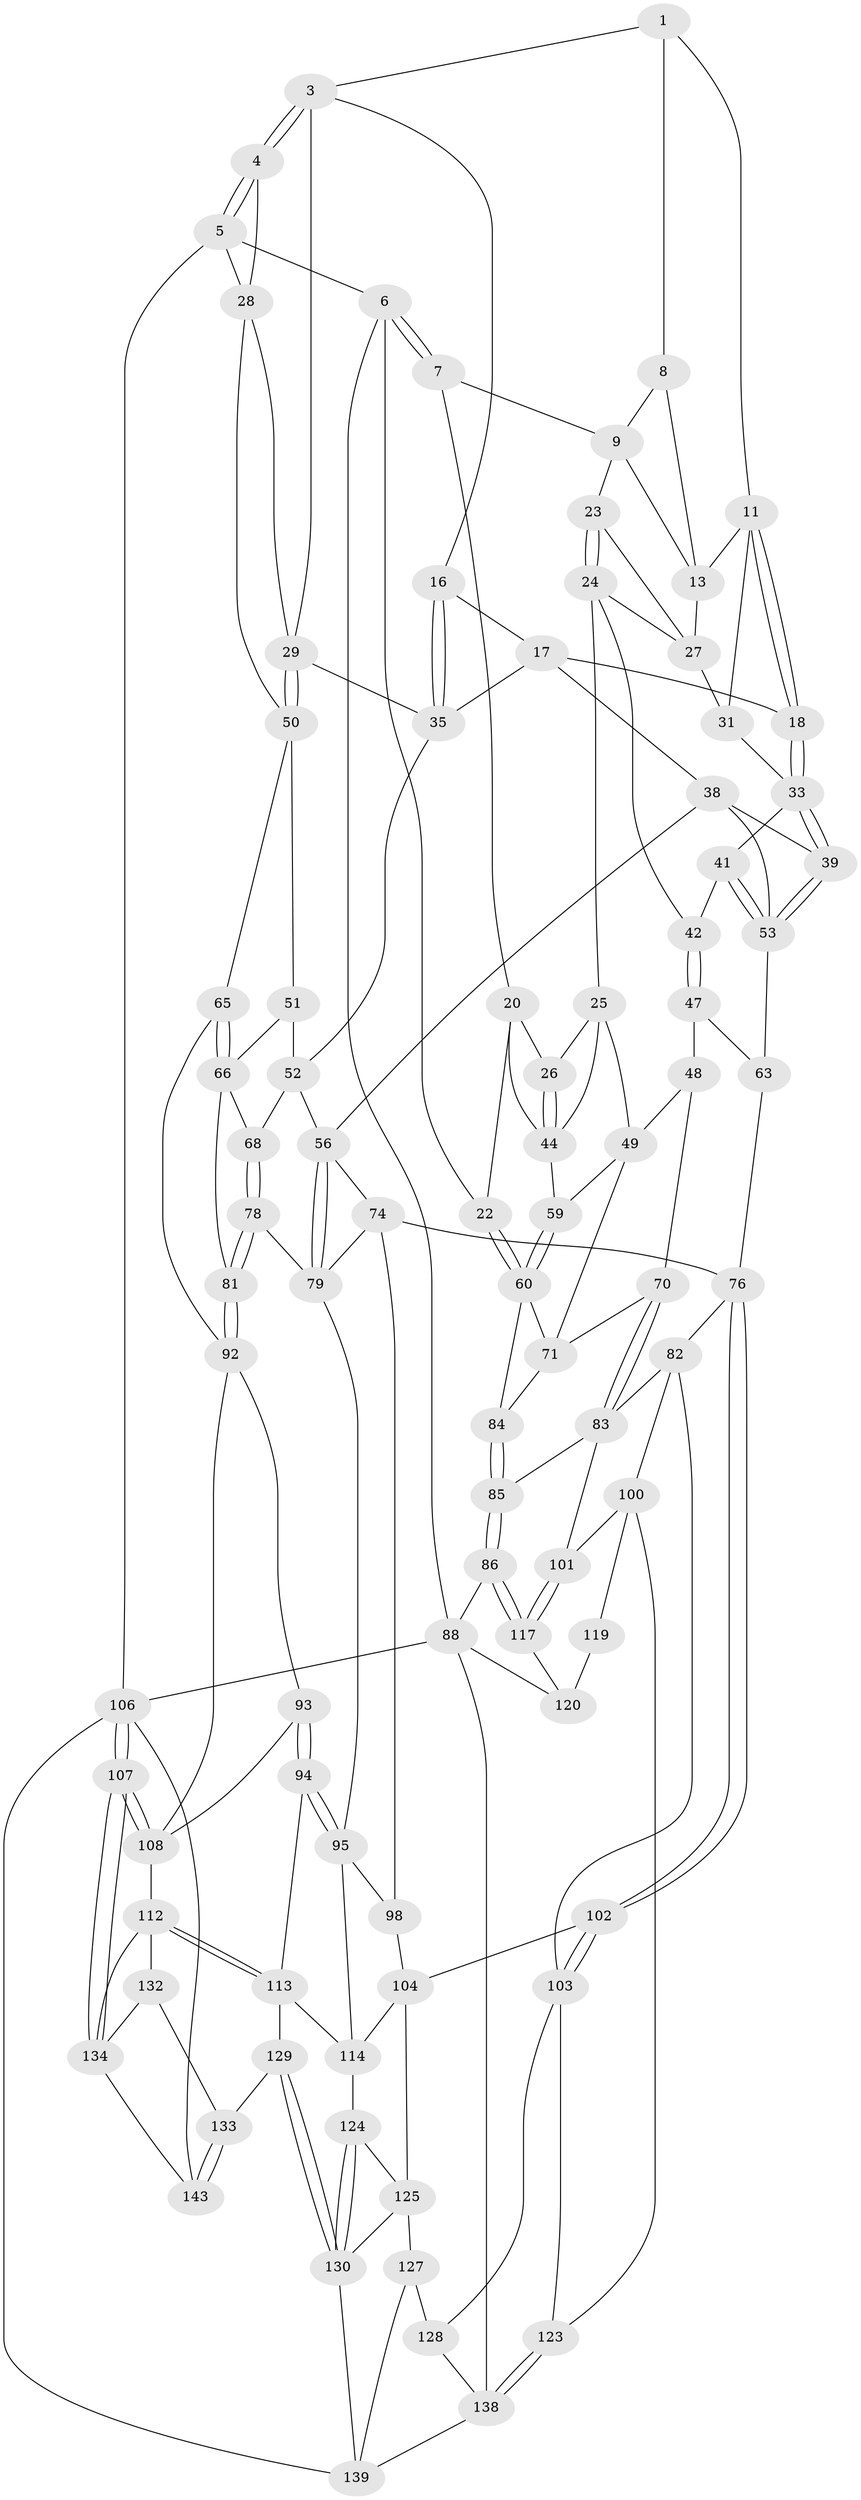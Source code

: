 // original degree distribution, {3: 0.013888888888888888, 5: 0.5555555555555556, 4: 0.2222222222222222, 6: 0.20833333333333334}
// Generated by graph-tools (version 1.1) at 2025/42/03/06/25 10:42:29]
// undirected, 89 vertices, 194 edges
graph export_dot {
graph [start="1"]
  node [color=gray90,style=filled];
  1 [pos="+0.33206637841173103+0",super="+2"];
  3 [pos="+0.6726589267867696+0",super="+15"];
  4 [pos="+1+0"];
  5 [pos="+1+0"];
  6 [pos="+0+0"];
  7 [pos="+0.10903977815345445+0",super="+10"];
  8 [pos="+0.326300645020031+0"];
  9 [pos="+0.25962474867813984+0.06082280731867541",super="+19"];
  11 [pos="+0.47778453106792873+0.04566147520879442",super="+12"];
  13 [pos="+0.3627310355175308+0.08922449063071655",super="+14"];
  16 [pos="+0.6471776078102558+0.07085175467788182"];
  17 [pos="+0.5700721908902879+0.11917910441241018",super="+37"];
  18 [pos="+0.5334907845435503+0.11423096785731389"];
  20 [pos="+0.15892933881462457+0.13492625240339476",super="+21"];
  22 [pos="+0+0"];
  23 [pos="+0.2733958830458702+0.14746346368664903"];
  24 [pos="+0.2595107556256006+0.1738629742886559",super="+36"];
  25 [pos="+0.24499313767368058+0.173749107445172",super="+46"];
  26 [pos="+0.17743757002828484+0.14903707070310945"];
  27 [pos="+0.3459246149463132+0.13051049195256323",super="+32"];
  28 [pos="+0.8891948355455925+0.09257660499692306",super="+43"];
  29 [pos="+0.8431622179901527+0.14875540997672326",super="+30"];
  31 [pos="+0.4017146349990561+0.13318841875712115"];
  33 [pos="+0.46866005535057853+0.19624856175909633",super="+34"];
  35 [pos="+0.6855831113925891+0.18597862915962107",super="+40"];
  38 [pos="+0.550946776384634+0.2821678505650413",super="+58"];
  39 [pos="+0.5256009742731657+0.2614271882446212"];
  41 [pos="+0.37833753258786007+0.2595102417993291"];
  42 [pos="+0.3413983047401028+0.2554303983183857"];
  44 [pos="+0.16926747824190203+0.29821962771758004",super="+45"];
  47 [pos="+0.31600367483949354+0.2845899500159154",super="+64"];
  48 [pos="+0.21016107059157516+0.3387200461664508",super="+69"];
  49 [pos="+0.19150119270072719+0.32972053499683357",super="+61"];
  50 [pos="+0.8474923987814676+0.21166060940357082",super="+54"];
  51 [pos="+0.8012141595304496+0.2823950782969454"];
  52 [pos="+0.7249697579774615+0.30943087487199533",super="+55"];
  53 [pos="+0.4078107344695493+0.2993849078255474",super="+62"];
  56 [pos="+0.6359039864221808+0.405880897776141",super="+57"];
  59 [pos="+0.05552522758915078+0.3027817888932843"];
  60 [pos="+0+0.3592132934415163",super="+73"];
  63 [pos="+0.3685949377509134+0.4787945694781134"];
  65 [pos="+1+0.41825561649348203"];
  66 [pos="+1+0.43605051926867966",super="+67"];
  68 [pos="+0.823797666582855+0.47341253619664836"];
  70 [pos="+0.14100199014614845+0.5229772229518468"];
  71 [pos="+0.11992958429016154+0.5235892600527214",super="+72"];
  74 [pos="+0.5651331530597147+0.5687466691052472",super="+75"];
  76 [pos="+0.5117258958066147+0.5892250974543494",super="+77"];
  78 [pos="+0.7883476860113963+0.5492144958125658"];
  79 [pos="+0.7664754735047241+0.5583199729522365",super="+80"];
  81 [pos="+0.8615540348555762+0.5991451692444877"];
  82 [pos="+0.28896954783994666+0.5979133867776933",super="+99"];
  83 [pos="+0.22440194175638115+0.5782677879123727",super="+90"];
  84 [pos="+0+0.6011975982764132",super="+89"];
  85 [pos="+0+0.8112060888509561",super="+91"];
  86 [pos="+0+1",super="+87"];
  88 [pos="+0+1",super="+136"];
  92 [pos="+0.8916380053543945+0.6422480896539599",super="+96"];
  93 [pos="+0.8916094001753158+0.6456418523327226",super="+110"];
  94 [pos="+0.7479027105843027+0.7150842005027478",super="+111"];
  95 [pos="+0.7294035283265317+0.7222337401010975",super="+97"];
  98 [pos="+0.6093570601415745+0.6376820780736444"];
  100 [pos="+0.17601120811406798+0.7553875140236883",super="+118"];
  101 [pos="+0.13856624163411255+0.7414858047987619"];
  102 [pos="+0.44571341272657883+0.739527354752903"];
  103 [pos="+0.42740496865220645+0.7453046467616593",super="+122"];
  104 [pos="+0.582040587922929+0.7405401890199862",super="+105"];
  106 [pos="+1+1",super="+144"];
  107 [pos="+1+0.9390841008578615"];
  108 [pos="+1+0.7618678125393256",super="+109"];
  112 [pos="+0.8828644658799454+0.8196140045119854",super="+131"];
  113 [pos="+0.8436687256332427+0.8109099082465029",super="+115"];
  114 [pos="+0.7199736576370807+0.7528308949081873",super="+116"];
  117 [pos="+0.08219025373742174+0.8097228413652766",super="+121"];
  119 [pos="+0.21859942528170698+0.8617440931128801"];
  120 [pos="+0.1205790802951164+0.898396895176328",super="+135"];
  123 [pos="+0.2970690248037126+0.8656442698594085"];
  124 [pos="+0.6931295085064662+0.8310805801321961"];
  125 [pos="+0.587652880831868+0.8668498020707637",super="+126"];
  127 [pos="+0.5520367785574594+0.8863367235942482"];
  128 [pos="+0.4005390385368274+0.9588457236599652"];
  129 [pos="+0.8081961424888596+0.931636355252687"];
  130 [pos="+0.7318688149041614+0.9987641199739421",super="+137"];
  132 [pos="+0.8969258306416693+0.9180913744498971"];
  133 [pos="+0.8879414429807038+0.9432198855787856"];
  134 [pos="+1+0.9275999912385264",super="+141"];
  138 [pos="+0.14728399024435224+1",super="+142"];
  139 [pos="+0.6971631268651428+1",super="+140"];
  143 [pos="+0.8993453332548067+0.9816717124987024"];
  1 -- 8;
  1 -- 3;
  1 -- 11;
  3 -- 4;
  3 -- 4;
  3 -- 16;
  3 -- 29;
  4 -- 5;
  4 -- 5;
  4 -- 28;
  5 -- 6;
  5 -- 106;
  5 -- 28;
  6 -- 7;
  6 -- 7;
  6 -- 22;
  6 -- 88;
  7 -- 9;
  7 -- 20;
  8 -- 9;
  8 -- 13;
  9 -- 23;
  9 -- 13;
  11 -- 18;
  11 -- 18;
  11 -- 13;
  11 -- 31;
  13 -- 27;
  16 -- 17;
  16 -- 35;
  16 -- 35;
  17 -- 18;
  17 -- 38;
  17 -- 35;
  18 -- 33;
  18 -- 33;
  20 -- 26;
  20 -- 44;
  20 -- 22;
  22 -- 60;
  22 -- 60;
  23 -- 24;
  23 -- 24;
  23 -- 27;
  24 -- 25;
  24 -- 42;
  24 -- 27;
  25 -- 26;
  25 -- 44;
  25 -- 49;
  26 -- 44;
  26 -- 44;
  27 -- 31;
  28 -- 29;
  28 -- 50;
  29 -- 50;
  29 -- 50;
  29 -- 35;
  31 -- 33;
  33 -- 39;
  33 -- 39;
  33 -- 41;
  35 -- 52;
  38 -- 39;
  38 -- 56;
  38 -- 53;
  39 -- 53;
  39 -- 53;
  41 -- 42;
  41 -- 53;
  41 -- 53;
  42 -- 47;
  42 -- 47;
  44 -- 59;
  47 -- 48 [weight=2];
  47 -- 63;
  48 -- 49;
  48 -- 70;
  49 -- 59;
  49 -- 71;
  50 -- 51;
  50 -- 65;
  51 -- 52;
  51 -- 66;
  52 -- 56;
  52 -- 68;
  53 -- 63;
  56 -- 79;
  56 -- 79;
  56 -- 74;
  59 -- 60;
  59 -- 60;
  60 -- 84;
  60 -- 71;
  63 -- 76;
  65 -- 66;
  65 -- 66;
  65 -- 92;
  66 -- 81;
  66 -- 68;
  68 -- 78;
  68 -- 78;
  70 -- 71;
  70 -- 83;
  70 -- 83;
  71 -- 84;
  74 -- 76;
  74 -- 98;
  74 -- 79;
  76 -- 102;
  76 -- 102;
  76 -- 82;
  78 -- 79;
  78 -- 81;
  78 -- 81;
  79 -- 95;
  81 -- 92;
  81 -- 92;
  82 -- 83;
  82 -- 100;
  82 -- 103;
  83 -- 101;
  83 -- 85;
  84 -- 85 [weight=2];
  84 -- 85;
  85 -- 86;
  85 -- 86;
  86 -- 117 [weight=2];
  86 -- 117;
  86 -- 88;
  88 -- 106;
  88 -- 138;
  88 -- 120;
  92 -- 93;
  92 -- 108;
  93 -- 94 [weight=2];
  93 -- 94;
  93 -- 108;
  94 -- 95;
  94 -- 95;
  94 -- 113;
  95 -- 98;
  95 -- 114;
  98 -- 104;
  100 -- 101;
  100 -- 123;
  100 -- 119;
  101 -- 117;
  101 -- 117;
  102 -- 103;
  102 -- 103;
  102 -- 104;
  103 -- 128;
  103 -- 123;
  104 -- 114;
  104 -- 125;
  106 -- 107;
  106 -- 107;
  106 -- 139;
  106 -- 143;
  107 -- 108;
  107 -- 108;
  107 -- 134;
  107 -- 134;
  108 -- 112;
  112 -- 113;
  112 -- 113;
  112 -- 132;
  112 -- 134;
  113 -- 129;
  113 -- 114;
  114 -- 124;
  117 -- 120;
  119 -- 120 [weight=2];
  123 -- 138;
  123 -- 138;
  124 -- 125;
  124 -- 130;
  124 -- 130;
  125 -- 130;
  125 -- 127;
  127 -- 128;
  127 -- 139;
  128 -- 138;
  129 -- 130;
  129 -- 130;
  129 -- 133;
  130 -- 139;
  132 -- 133;
  132 -- 134;
  133 -- 143;
  133 -- 143;
  134 -- 143;
  138 -- 139;
}

